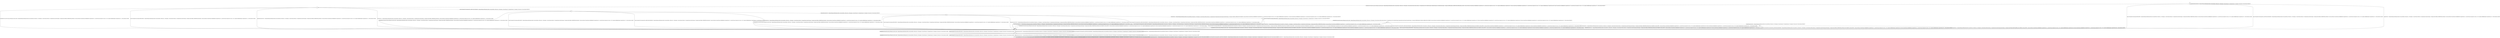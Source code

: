 digraph g {
__start0 [label="" shape="none"];

	s0 [shape="circle" label="s0"];
	s1 [shape="circle" label="s1"];
	s2 [shape="circle" label="s2"];
	s3 [shape="circle" label="s3"];
	s4 [shape="circle" label="s4"];
	s5 [shape="circle" label="s5"];
	s6 [shape="circle" label="s6"];
	s7 [shape="circle" label="s7"];
	s8 [shape="circle" label="s8"];
	s9 [shape="circle" label="s9"];
	s0 -> s1 [label="ClientHelloWord{suite=TLS_RSA_WITH_AES_256_CBC_SHA} / ResponseFingerprint[Exception=false, Encrypted=false, #Records=3, #Messages=3, RecordClasses=[Record,Record,Record,], MessageClasses=[ServerHelloMessage,CertificateMessage,ServerHelloDoneMessage,], Messages=[SERVER_HELLO,CERTIFICATE,SERVER_HELLO_DONE,], Reccords=[Record{contentType=ModifiableByte{originalValue=22}, protocolVersion=Original byte value is: 03 03, length=ModifiableInteger{originalValue=81}},Record{contentType=ModifiableByte{originalValue=22}, protocolVersion=Original byte value is: 03 03, length=ModifiableInteger{originalValue=588}},Record{contentType=ModifiableByte{originalValue=22}, protocolVersion=Original byte value is: 03 03, length=ModifiableInteger{originalValue=4}},], NetworkState=TIMEOUT]"];
	s0 -> s2 [label="GenericMessageWord{message=APPLICATION} / ResponseFingerprint[Exception=false, Encrypted=false, #Records=1, #Messages=1, RecordClasses=[Record,], MessageClasses=[AlertMessage,], Messages=[Alert(FATAL,UNEXPECTED_MESSAGE),], Reccords=[Record{contentType=ModifiableByte{originalValue=21}, protocolVersion=Original byte value is: 03 03, length=ModifiableInteger{originalValue=2}},], NetworkState=CLOSED]"];
	s0 -> s0 [label="ChangeCipherSpecWord{} / ResponseFingerprint[Exception=false, Encrypted=false, #Records=0, #Messages=0, RecordClasses=[], MessageClasses=[], Messages=[], Reccords=[], NetworkState=TIMEOUT]"];
	s0 -> s2 [label="GenericMessageWord{message=RSA_CLIENT_KEY_EXCHANGE} / ResponseFingerprint[Exception=false, Encrypted=false, #Records=1, #Messages=1, RecordClasses=[Record,], MessageClasses=[AlertMessage,], Messages=[Alert(FATAL,UNEXPECTED_MESSAGE),], Reccords=[Record{contentType=ModifiableByte{originalValue=21}, protocolVersion=Original byte value is: 03 03, length=ModifiableInteger{originalValue=2}},], NetworkState=CLOSED]"];
	s0 -> s2 [label="FinishedWord{} / ResponseFingerprint[Exception=false, Encrypted=false, #Records=1, #Messages=1, RecordClasses=[Record,], MessageClasses=[AlertMessage,], Messages=[Alert(FATAL,UNEXPECTED_MESSAGE),], Reccords=[Record{contentType=ModifiableByte{originalValue=21}, protocolVersion=Original byte value is: 03 03, length=ModifiableInteger{originalValue=2}},], NetworkState=CLOSED]"];
	s1 -> s2 [label="ClientHelloWord{suite=TLS_RSA_WITH_AES_256_CBC_SHA} / ResponseFingerprint[Exception=false, Encrypted=false, #Records=1, #Messages=1, RecordClasses=[Record,], MessageClasses=[AlertMessage,], Messages=[Alert(FATAL,UNEXPECTED_MESSAGE),], Reccords=[Record{contentType=ModifiableByte{originalValue=21}, protocolVersion=Original byte value is: 03 03, length=ModifiableInteger{originalValue=2}},], NetworkState=CLOSED]"];
	s1 -> s2 [label="GenericMessageWord{message=APPLICATION} / ResponseFingerprint[Exception=false, Encrypted=false, #Records=1, #Messages=1, RecordClasses=[Record,], MessageClasses=[AlertMessage,], Messages=[Alert(FATAL,UNEXPECTED_MESSAGE),], Reccords=[Record{contentType=ModifiableByte{originalValue=21}, protocolVersion=Original byte value is: 03 03, length=ModifiableInteger{originalValue=2}},], NetworkState=CLOSED]"];
	s1 -> s2 [label="ChangeCipherSpecWord{} / ResponseFingerprint[Exception=false, Encrypted=false, #Records=1, #Messages=1, RecordClasses=[Record,], MessageClasses=[AlertMessage,], Messages=[Alert(FATAL,UNEXPECTED_MESSAGE),], Reccords=[Record{contentType=ModifiableByte{originalValue=21}, protocolVersion=Original byte value is: 03 03, length=ModifiableInteger{originalValue=2}},], NetworkState=CLOSED]"];
	s1 -> s5 [label="GenericMessageWord{message=RSA_CLIENT_KEY_EXCHANGE} / ResponseFingerprint[Exception=false, Encrypted=false, #Records=0, #Messages=0, RecordClasses=[], MessageClasses=[], Messages=[], Reccords=[], NetworkState=TIMEOUT]"];
	s1 -> s2 [label="FinishedWord{} / ResponseFingerprint[Exception=false, Encrypted=false, #Records=1, #Messages=1, RecordClasses=[Record,], MessageClasses=[AlertMessage,], Messages=[Alert(FATAL,UNEXPECTED_MESSAGE),], Reccords=[Record{contentType=ModifiableByte{originalValue=21}, protocolVersion=Original byte value is: 03 03, length=ModifiableInteger{originalValue=2}},], NetworkState=CLOSED]"];
	s2 -> s3 [label="ClientHelloWord{suite=TLS_RSA_WITH_AES_256_CBC_SHA} / ResponseFingerprint[Exception=false, Encrypted=false, #Records=0, #Messages=0, RecordClasses=[], MessageClasses=[], Messages=[], Reccords=[], NetworkState=CLOSED]"];
	s2 -> s3 [label="GenericMessageWord{message=APPLICATION} / ResponseFingerprint[Exception=false, Encrypted=false, #Records=0, #Messages=0, RecordClasses=[], MessageClasses=[], Messages=[], Reccords=[], NetworkState=CLOSED]"];
	s2 -> s3 [label="ChangeCipherSpecWord{} / ResponseFingerprint[Exception=false, Encrypted=false, #Records=0, #Messages=0, RecordClasses=[], MessageClasses=[], Messages=[], Reccords=[], NetworkState=CLOSED]"];
	s2 -> s3 [label="GenericMessageWord{message=RSA_CLIENT_KEY_EXCHANGE} / ResponseFingerprint[Exception=false, Encrypted=false, #Records=0, #Messages=0, RecordClasses=[], MessageClasses=[], Messages=[], Reccords=[], NetworkState=CLOSED]"];
	s2 -> s3 [label="FinishedWord{} / ResponseFingerprint[Exception=false, Encrypted=false, #Records=0, #Messages=0, RecordClasses=[], MessageClasses=[], Messages=[], Reccords=[], NetworkState=CLOSED]"];
	s3 -> s4 [label="ClientHelloWord{suite=TLS_RSA_WITH_AES_256_CBC_SHA} / ResponseFingerprint[Exception=true, Encrypted=false, #Records=0, #Messages=0, RecordClasses=[], MessageClasses=[], Messages=[], Reccords=[], NetworkState=CLOSED]"];
	s3 -> s4 [label="GenericMessageWord{message=APPLICATION} / ResponseFingerprint[Exception=true, Encrypted=false, #Records=0, #Messages=0, RecordClasses=[], MessageClasses=[], Messages=[], Reccords=[], NetworkState=CLOSED]"];
	s3 -> s4 [label="ChangeCipherSpecWord{} / ResponseFingerprint[Exception=true, Encrypted=false, #Records=0, #Messages=0, RecordClasses=[], MessageClasses=[], Messages=[], Reccords=[], NetworkState=CLOSED]"];
	s3 -> s4 [label="GenericMessageWord{message=RSA_CLIENT_KEY_EXCHANGE} / ResponseFingerprint[Exception=true, Encrypted=false, #Records=0, #Messages=0, RecordClasses=[], MessageClasses=[], Messages=[], Reccords=[], NetworkState=CLOSED]"];
	s3 -> s4 [label="FinishedWord{} / ResponseFingerprint[Exception=true, Encrypted=false, #Records=0, #Messages=0, RecordClasses=[], MessageClasses=[], Messages=[], Reccords=[], NetworkState=CLOSED]"];
	s4 -> s4 [label="ClientHelloWord{suite=TLS_RSA_WITH_AES_256_CBC_SHA} / ResponseFingerprint[Exception=false, Encrypted=false, #Records=0, #Messages=0, RecordClasses=[], MessageClasses=[], Messages=[], Reccords=[], NetworkState=CLOSED]"];
	s4 -> s4 [label="GenericMessageWord{message=APPLICATION} / ResponseFingerprint[Exception=false, Encrypted=false, #Records=0, #Messages=0, RecordClasses=[], MessageClasses=[], Messages=[], Reccords=[], NetworkState=CLOSED]"];
	s4 -> s4 [label="ChangeCipherSpecWord{} / ResponseFingerprint[Exception=false, Encrypted=false, #Records=0, #Messages=0, RecordClasses=[], MessageClasses=[], Messages=[], Reccords=[], NetworkState=CLOSED]"];
	s4 -> s4 [label="GenericMessageWord{message=RSA_CLIENT_KEY_EXCHANGE} / ResponseFingerprint[Exception=false, Encrypted=false, #Records=0, #Messages=0, RecordClasses=[], MessageClasses=[], Messages=[], Reccords=[], NetworkState=CLOSED]"];
	s4 -> s4 [label="FinishedWord{} / ResponseFingerprint[Exception=false, Encrypted=false, #Records=0, #Messages=0, RecordClasses=[], MessageClasses=[], Messages=[], Reccords=[], NetworkState=CLOSED]"];
	s5 -> s2 [label="ClientHelloWord{suite=TLS_RSA_WITH_AES_256_CBC_SHA} / ResponseFingerprint[Exception=false, Encrypted=false, #Records=1, #Messages=1, RecordClasses=[Record,], MessageClasses=[AlertMessage,], Messages=[Alert(FATAL,UNEXPECTED_MESSAGE),], Reccords=[Record{contentType=ModifiableByte{originalValue=21}, protocolVersion=Original byte value is: 03 03, length=ModifiableInteger{originalValue=2}},], NetworkState=CLOSED]"];
	s5 -> s2 [label="GenericMessageWord{message=APPLICATION} / ResponseFingerprint[Exception=false, Encrypted=false, #Records=1, #Messages=1, RecordClasses=[Record,], MessageClasses=[AlertMessage,], Messages=[Alert(FATAL,UNEXPECTED_MESSAGE),], Reccords=[Record{contentType=ModifiableByte{originalValue=21}, protocolVersion=Original byte value is: 03 03, length=ModifiableInteger{originalValue=2}},], NetworkState=CLOSED]"];
	s5 -> s6 [label="ChangeCipherSpecWord{} / ResponseFingerprint[Exception=false, Encrypted=false, #Records=0, #Messages=0, RecordClasses=[], MessageClasses=[], Messages=[], Reccords=[], NetworkState=TIMEOUT]"];
	s5 -> s2 [label="GenericMessageWord{message=RSA_CLIENT_KEY_EXCHANGE} / ResponseFingerprint[Exception=false, Encrypted=false, #Records=1, #Messages=1, RecordClasses=[Record,], MessageClasses=[AlertMessage,], Messages=[Alert(FATAL,UNEXPECTED_MESSAGE),], Reccords=[Record{contentType=ModifiableByte{originalValue=21}, protocolVersion=Original byte value is: 03 03, length=ModifiableInteger{originalValue=2}},], NetworkState=CLOSED]"];
	s5 -> s2 [label="FinishedWord{} / ResponseFingerprint[Exception=false, Encrypted=false, #Records=1, #Messages=1, RecordClasses=[Record,], MessageClasses=[AlertMessage,], Messages=[Alert(FATAL,UNEXPECTED_MESSAGE),], Reccords=[Record{contentType=ModifiableByte{originalValue=21}, protocolVersion=Original byte value is: 03 03, length=ModifiableInteger{originalValue=2}},], NetworkState=CLOSED]"];
	s6 -> s2 [label="ClientHelloWord{suite=TLS_RSA_WITH_AES_256_CBC_SHA} / ResponseFingerprint[Exception=false, Encrypted=false, #Records=1, #Messages=1, RecordClasses=[Record,], MessageClasses=[AlertMessage,], Messages=[Alert(FATAL,UNEXPECTED_MESSAGE),], Reccords=[Record{contentType=ModifiableByte{originalValue=21}, protocolVersion=Original byte value is: 03 03, length=ModifiableInteger{originalValue=2}},], NetworkState=CLOSED]"];
	s6 -> s2 [label="GenericMessageWord{message=APPLICATION} / ResponseFingerprint[Exception=false, Encrypted=false, #Records=1, #Messages=1, RecordClasses=[Record,], MessageClasses=[AlertMessage,], Messages=[Alert(FATAL,UNEXPECTED_MESSAGE),], Reccords=[Record{contentType=ModifiableByte{originalValue=21}, protocolVersion=Original byte value is: 03 03, length=ModifiableInteger{originalValue=2}},], NetworkState=CLOSED]"];
	s6 -> s2 [label="ChangeCipherSpecWord{} / ResponseFingerprint[Exception=false, Encrypted=false, #Records=1, #Messages=1, RecordClasses=[Record,], MessageClasses=[AlertMessage,], Messages=[Alert(FATAL,UNEXPECTED_MESSAGE),], Reccords=[Record{contentType=ModifiableByte{originalValue=21}, protocolVersion=Original byte value is: 03 03, length=ModifiableInteger{originalValue=2}},], NetworkState=CLOSED]"];
	s6 -> s2 [label="GenericMessageWord{message=RSA_CLIENT_KEY_EXCHANGE} / ResponseFingerprint[Exception=false, Encrypted=false, #Records=1, #Messages=1, RecordClasses=[Record,], MessageClasses=[AlertMessage,], Messages=[Alert(FATAL,UNEXPECTED_MESSAGE),], Reccords=[Record{contentType=ModifiableByte{originalValue=21}, protocolVersion=Original byte value is: 03 03, length=ModifiableInteger{originalValue=2}},], NetworkState=CLOSED]"];
	s6 -> s7 [label="FinishedWord{} / ResponseFingerprint[Exception=false, Encrypted=false, #Records=2, #Messages=2, RecordClasses=[Record,Record,], MessageClasses=[ChangeCipherSpecMessage,FinishedMessage,], Messages=[CHANGE_CIPHER_SPEC,FINISHED,], Reccords=[Record{contentType=ModifiableByte{originalValue=20}, protocolVersion=Original byte value is: 03 03, length=ModifiableInteger{originalValue=1}},Record{contentType=ModifiableByte{originalValue=22}, protocolVersion=Original byte value is: 03 03, length=ModifiableInteger{originalValue=64}},], NetworkState=TIMEOUT]"];
	s7 -> s8 [label="ClientHelloWord{suite=TLS_RSA_WITH_AES_256_CBC_SHA} / ResponseFingerprint[Exception=false, Encrypted=false, #Records=3, #Messages=3, RecordClasses=[Record,Record,Record,], MessageClasses=[ServerHelloMessage,ChangeCipherSpecMessage,FinishedMessage,], Messages=[SERVER_HELLO,CHANGE_CIPHER_SPEC,FINISHED,], Reccords=[Record{contentType=ModifiableByte{originalValue=22}, protocolVersion=Original byte value is: 03 03, length=ModifiableInteger{originalValue=144}},Record{contentType=ModifiableByte{originalValue=20}, protocolVersion=Original byte value is: 03 03, length=ModifiableInteger{originalValue=48}},Record{contentType=ModifiableByte{originalValue=22}, protocolVersion=Original byte value is: 03 03, length=ModifiableInteger{originalValue=64}},], NetworkState=TIMEOUT]"];
	s7 -> s7 [label="GenericMessageWord{message=APPLICATION} / ResponseFingerprint[Exception=false, Encrypted=false, #Records=0, #Messages=0, RecordClasses=[], MessageClasses=[], Messages=[], Reccords=[], NetworkState=TIMEOUT]"];
	s7 -> s2 [label="ChangeCipherSpecWord{} / ResponseFingerprint[Exception=false, Encrypted=true, #Records=1, #Messages=1, RecordClasses=[Record,], MessageClasses=[AlertMessage,], Messages=[Alert(FATAL,UNEXPECTED_MESSAGE),], Reccords=[Record{contentType=ModifiableByte{originalValue=21}, protocolVersion=Original byte value is: 03 03, length=ModifiableInteger{originalValue=48}},], NetworkState=CLOSED]"];
	s7 -> s2 [label="GenericMessageWord{message=RSA_CLIENT_KEY_EXCHANGE} / ResponseFingerprint[Exception=false, Encrypted=true, #Records=1, #Messages=1, RecordClasses=[Record,], MessageClasses=[AlertMessage,], Messages=[Alert(FATAL,UNEXPECTED_MESSAGE),], Reccords=[Record{contentType=ModifiableByte{originalValue=21}, protocolVersion=Original byte value is: 03 03, length=ModifiableInteger{originalValue=48}},], NetworkState=CLOSED]"];
	s7 -> s2 [label="FinishedWord{} / ResponseFingerprint[Exception=false, Encrypted=true, #Records=1, #Messages=1, RecordClasses=[Record,], MessageClasses=[AlertMessage,], Messages=[Alert(FATAL,UNEXPECTED_MESSAGE),], Reccords=[Record{contentType=ModifiableByte{originalValue=21}, protocolVersion=Original byte value is: 03 03, length=ModifiableInteger{originalValue=48}},], NetworkState=CLOSED]"];
	s8 -> s2 [label="ClientHelloWord{suite=TLS_RSA_WITH_AES_256_CBC_SHA} / ResponseFingerprint[Exception=false, Encrypted=true, #Records=2, #Messages=2, RecordClasses=[Record,Record,], MessageClasses=[AlertMessage,AlertMessage,], Messages=[Alert(FATAL,UNEXPECTED_MESSAGE),Alert(WARNING,CLOSE_NOTIFY),], Reccords=[Record{contentType=ModifiableByte{originalValue=21}, protocolVersion=Original byte value is: 03 03, length=ModifiableInteger{originalValue=48}},Record{contentType=ModifiableByte{originalValue=21}, protocolVersion=Original byte value is: 03 03, length=ModifiableInteger{originalValue=48}},], NetworkState=CLOSED]"];
	s8 -> s2 [label="GenericMessageWord{message=APPLICATION} / ResponseFingerprint[Exception=false, Encrypted=true, #Records=2, #Messages=2, RecordClasses=[Record,Record,], MessageClasses=[AlertMessage,AlertMessage,], Messages=[Alert(FATAL,UNEXPECTED_MESSAGE),Alert(WARNING,CLOSE_NOTIFY),], Reccords=[Record{contentType=ModifiableByte{originalValue=21}, protocolVersion=Original byte value is: 03 03, length=ModifiableInteger{originalValue=48}},Record{contentType=ModifiableByte{originalValue=21}, protocolVersion=Original byte value is: 03 03, length=ModifiableInteger{originalValue=48}},], NetworkState=CLOSED]"];
	s8 -> s9 [label="ChangeCipherSpecWord{} / ResponseFingerprint[Exception=false, Encrypted=false, #Records=0, #Messages=0, RecordClasses=[], MessageClasses=[], Messages=[], Reccords=[], NetworkState=TIMEOUT]"];
	s8 -> s2 [label="GenericMessageWord{message=RSA_CLIENT_KEY_EXCHANGE} / ResponseFingerprint[Exception=false, Encrypted=true, #Records=2, #Messages=2, RecordClasses=[Record,Record,], MessageClasses=[AlertMessage,AlertMessage,], Messages=[Alert(FATAL,UNEXPECTED_MESSAGE),Alert(WARNING,CLOSE_NOTIFY),], Reccords=[Record{contentType=ModifiableByte{originalValue=21}, protocolVersion=Original byte value is: 03 03, length=ModifiableInteger{originalValue=48}},Record{contentType=ModifiableByte{originalValue=21}, protocolVersion=Original byte value is: 03 03, length=ModifiableInteger{originalValue=48}},], NetworkState=CLOSED]"];
	s8 -> s2 [label="FinishedWord{} / ResponseFingerprint[Exception=false, Encrypted=true, #Records=2, #Messages=2, RecordClasses=[Record,Record,], MessageClasses=[AlertMessage,AlertMessage,], Messages=[Alert(FATAL,UNEXPECTED_MESSAGE),Alert(WARNING,CLOSE_NOTIFY),], Reccords=[Record{contentType=ModifiableByte{originalValue=21}, protocolVersion=Original byte value is: 03 03, length=ModifiableInteger{originalValue=48}},Record{contentType=ModifiableByte{originalValue=21}, protocolVersion=Original byte value is: 03 03, length=ModifiableInteger{originalValue=48}},], NetworkState=CLOSED]"];
	s9 -> s2 [label="ClientHelloWord{suite=TLS_RSA_WITH_AES_256_CBC_SHA} / ResponseFingerprint[Exception=false, Encrypted=true, #Records=2, #Messages=2, RecordClasses=[Record,Record,], MessageClasses=[AlertMessage,AlertMessage,], Messages=[Alert(FATAL,UNEXPECTED_MESSAGE),Alert(WARNING,CLOSE_NOTIFY),], Reccords=[Record{contentType=ModifiableByte{originalValue=21}, protocolVersion=Original byte value is: 03 03, length=ModifiableInteger{originalValue=48}},Record{contentType=ModifiableByte{originalValue=21}, protocolVersion=Original byte value is: 03 03, length=ModifiableInteger{originalValue=48}},], NetworkState=CLOSED]"];
	s9 -> s2 [label="GenericMessageWord{message=APPLICATION} / ResponseFingerprint[Exception=false, Encrypted=true, #Records=2, #Messages=2, RecordClasses=[Record,Record,], MessageClasses=[AlertMessage,AlertMessage,], Messages=[Alert(FATAL,UNEXPECTED_MESSAGE),Alert(WARNING,CLOSE_NOTIFY),], Reccords=[Record{contentType=ModifiableByte{originalValue=21}, protocolVersion=Original byte value is: 03 03, length=ModifiableInteger{originalValue=48}},Record{contentType=ModifiableByte{originalValue=21}, protocolVersion=Original byte value is: 03 03, length=ModifiableInteger{originalValue=48}},], NetworkState=CLOSED]"];
	s9 -> s2 [label="ChangeCipherSpecWord{} / ResponseFingerprint[Exception=false, Encrypted=true, #Records=2, #Messages=2, RecordClasses=[Record,Record,], MessageClasses=[AlertMessage,AlertMessage,], Messages=[Alert(FATAL,UNEXPECTED_MESSAGE),Alert(WARNING,CLOSE_NOTIFY),], Reccords=[Record{contentType=ModifiableByte{originalValue=21}, protocolVersion=Original byte value is: 03 03, length=ModifiableInteger{originalValue=48}},Record{contentType=ModifiableByte{originalValue=21}, protocolVersion=Original byte value is: 03 03, length=ModifiableInteger{originalValue=48}},], NetworkState=CLOSED]"];
	s9 -> s2 [label="GenericMessageWord{message=RSA_CLIENT_KEY_EXCHANGE} / ResponseFingerprint[Exception=false, Encrypted=true, #Records=2, #Messages=2, RecordClasses=[Record,Record,], MessageClasses=[AlertMessage,AlertMessage,], Messages=[Alert(FATAL,UNEXPECTED_MESSAGE),Alert(WARNING,CLOSE_NOTIFY),], Reccords=[Record{contentType=ModifiableByte{originalValue=21}, protocolVersion=Original byte value is: 03 03, length=ModifiableInteger{originalValue=48}},Record{contentType=ModifiableByte{originalValue=21}, protocolVersion=Original byte value is: 03 03, length=ModifiableInteger{originalValue=48}},], NetworkState=CLOSED]"];
	s9 -> s2 [label="FinishedWord{} / ResponseFingerprint[Exception=false, Encrypted=true, #Records=2, #Messages=2, RecordClasses=[Record,Record,], MessageClasses=[AlertMessage,AlertMessage,], Messages=[Alert(FATAL,DECRYPT_ERROR),Alert(WARNING,CLOSE_NOTIFY),], Reccords=[Record{contentType=ModifiableByte{originalValue=21}, protocolVersion=Original byte value is: 03 03, length=ModifiableInteger{originalValue=48}},Record{contentType=ModifiableByte{originalValue=21}, protocolVersion=Original byte value is: 03 03, length=ModifiableInteger{originalValue=48}},], NetworkState=CLOSED]"];

__start0 -> s0;
}
